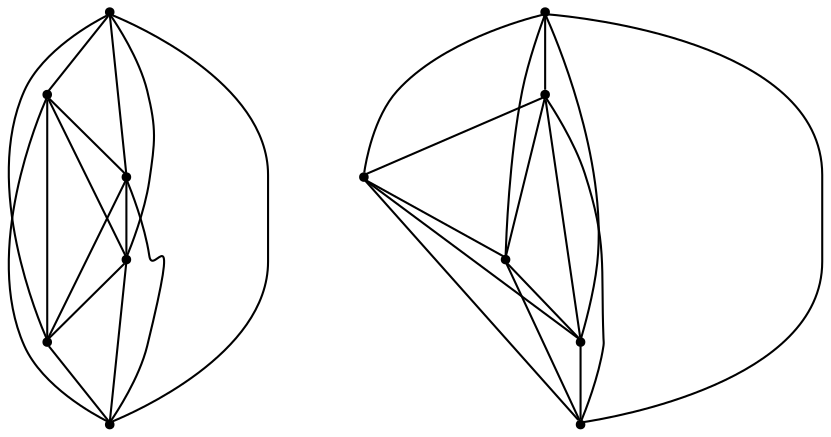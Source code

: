 graph {
  node [shape=point,comment="{\"directed\":false,\"doi\":\"10.1007/11618058_25\",\"figure\":\"4\"}"]

  v0 [pos="1537.9152298328488,547.8076299031575"]
  v1 [pos="1442.9059047965115,547.8076299031575"]
  v2 [pos="1347.8965479651163,547.8076299031575"]
  v3 [pos="1252.887222928779,547.8076299031575"]
  v4 [pos="1157.8820630450582,547.8076299031575"]
  v5 [pos="1065.8399323219476,547.8034337361653"]
  v6 [pos="599.9490915697675,472.36178716023755"]
  v7 [pos="397.80732762536337,353.7742932637532"]
  v8 [pos="228.3883181549782,466.3659413655598"]
  v9 [pos="596.2317405523256,646.8743006388345"]
  v10 [pos="397.03636105559593,770.8034515380858"]
  v11 [pos="226.5671488917151,646.2243398030598"]

  v11 -- v7 [id="-2",pos="226.5671488917151,646.2243398030598 397.80732762536337,353.7742932637532 397.80732762536337,353.7742932637532 397.80732762536337,353.7742932637532"]
  v11 -- v8 [id="-3",pos="226.5671488917151,646.2243398030598 228.3883181549782,466.3659413655598 228.3883181549782,466.3659413655598 228.3883181549782,466.3659413655598"]
  v11 -- v6 [id="-4",pos="226.5671488917151,646.2243398030598 599.9490915697675,472.36178716023755 599.9490915697675,472.36178716023755 599.9490915697675,472.36178716023755"]
  v8 -- v10 [id="-5",pos="228.3883181549782,466.3659413655598 397.03636105559593,770.8034515380858 397.03636105559593,770.8034515380858 397.03636105559593,770.8034515380858"]
  v10 -- v6 [id="-6",pos="397.03636105559593,770.8034515380858 599.9490915697675,472.36178716023755 599.9490915697675,472.36178716023755 599.9490915697675,472.36178716023755"]
  v10 -- v11 [id="-7",pos="397.03636105559593,770.8034515380858 226.5671488917151,646.2243398030598 226.5671488917151,646.2243398030598 226.5671488917151,646.2243398030598"]
  v10 -- v7 [id="-8",pos="397.03636105559593,770.8034515380858 397.80732762536337,353.7742932637532 397.80732762536337,353.7742932637532 397.80732762536337,353.7742932637532"]
  v7 -- v9 [id="-9",pos="397.80732762536337,353.7742932637532 596.2317405523256,646.8743006388345 596.2317405523256,646.8743006388345 596.2317405523256,646.8743006388345"]
  v7 -- v8 [id="-10",pos="397.80732762536337,353.7742932637532 228.3883181549782,466.3659413655598 228.3883181549782,466.3659413655598 228.3883181549782,466.3659413655598"]
  v9 -- v6 [id="-11",pos="596.2317405523256,646.8743006388345 599.9490915697675,472.36178716023755 599.9490915697675,472.36178716023755 599.9490915697675,472.36178716023755"]
  v9 -- v11 [id="-12",pos="596.2317405523256,646.8743006388345 226.5671488917151,646.2243398030598 226.5671488917151,646.2243398030598 226.5671488917151,646.2243398030598"]
  v9 -- v8 [id="-13",pos="596.2317405523256,646.8743006388345 228.3883181549782,466.3659413655598 228.3883181549782,466.3659413655598 228.3883181549782,466.3659413655598"]
  v9 -- v10 [id="-14",pos="596.2317405523256,646.8743006388345 397.03636105559593,770.8034515380858 397.03636105559593,770.8034515380858 397.03636105559593,770.8034515380858"]
  v6 -- v8 [id="-15",pos="599.9490915697675,472.36178716023755 228.3883181549782,466.3659413655598 228.3883181549782,466.3659413655598 228.3883181549782,466.3659413655598"]
  v6 -- v7 [id="-16",pos="599.9490915697675,472.36178716023755 397.80732762536337,353.7742932637532 397.80732762536337,353.7742932637532 397.80732762536337,353.7742932637532"]
  v5 -- v0 [id="-17",pos="1065.8399323219476,547.8034337361653 1069.569731104651,551.5076955159504 1069.569731104651,551.5076955159504 1069.569731104651,551.5076955159504 1073.2996729651163,555.2076975504556 1080.7552325581396,562.6077016194661 1090.1193859011628,568.5616811116536 1099.4753997093023,574.5159149169921 1110.7400072674418,579.0200551350911 1128.1765443313952,582.6076507568358 1145.613081395349,586.1993153889973 1169.2216751453489,588.8741811116536 1217.9682049418604,587.9576365152993 1266.714734738372,587.0408376057942 1340.5868640988372,582.541020711263 1398.1017078488371,575.2493540445962 1455.6124818313954,567.9576873779296 1496.7659702034885,557.8784942626952 1517.336355377907,552.8410593668618 1537.9152298328488,547.8076299031575 1537.9152298328488,547.8076299031575 1537.9152298328488,547.8076299031575"]
  v5 -- v4 [id="-18",pos="1065.8399323219476,547.8034337361653 1071.8201853197675,549.478530883789 1071.8201853197675,549.478530883789 1071.8201853197675,549.478530883789 1077.8046511627906,551.1534372965493 1089.7693859011629,554.5035044352212 1105.109738372093,554.5035044352212 1120.4458938953487,554.5035044352212 1139.1660610465117,551.1534372965493 1148.5219476744187,549.478530883789 1157.88203125,547.8033701578775 1148.5219476744187,549.478530883789 1148.5219476744187,549.478530883789 1157.8820630450582,547.8076299031575 1157.8820630450582,547.8076299031575 1157.8820630450582,547.8076299031575"]
  v3 -- v5 [id="-20",pos="1252.887222928779,547.8076299031575 1240.9850290697675,550.1575469970702 1240.9850290697675,550.1575469970702 1240.9850290697675,550.1575469970702 1229.0786700581396,552.5076548258462 1205.2700218023256,557.2076161702473 1181.8781431686045,559.7825368245442 1158.4862645348837,562.3577117919921 1135.51535247093,562.8075917561848 1116.2451308139534,560.4577382405598 1096.9749091569768,558.1076304117837 1081.4053779069768,552.957534790039 1073.624745639535,550.3785451253254 1065.8399323219476,547.8034337361653 1065.8399323219476,547.8034337361653 1065.8399323219476,547.8034337361653"]
  v3 -- v4 [id="-21",pos="1252.887222928779,547.8076299031575 1232.9668241279069,553.5867055257161 1232.9668241279069,553.5867055257161 1232.9668241279069,553.5867055257161 1213.046457122093,559.3700408935546 1173.205723110465,570.932642618815 1144.5170421511627,578.2616933186848 1115.824164244186,585.5909983317056 1098.2834665697674,588.6867523193358 1083.8390988372093,588.5158538818358 1069.3905341569766,588.3408864339192 1058.0426235465115,584.9076588948567 1049.786909520349,579.0576934814452 1041.5312590843023,573.2117970784504 1036.3719385901163,564.9575551350911 1034.479941860465,556.3617706298827 1032.5878815406977,547.7659861246743 1033.963144985465,538.8243357340493 1037.6972202034883,531.424331665039 1041.4270348837208,524.0243275960286 1047.5115279796512,518.1575775146483 1056.9632449127907,514.8825327555337 1066.4150254360466,511.6077423095702 1079.238226744186,510.90761820475245 1089.8069040697674,512.1242523193358 1100.3754542151162,513.3368174235025 1108.6896075581394,516.4534250895181 1116.090988372093,520.4202016194661 1123.4923691860465,524.386723836263 1129.9769077034885,529.1993459065754 1136.7865188953488,533.9033762613931 1143.6001998546512,538.6076609293618 1150.7390806686046,543.2076772054036 1157.8820630450582,547.8076299031575"]
  v2 -- v4 [id="-22",pos="1347.8965479651163,547.8076299031575 1316.7824127906977,555.990982055664 1316.7824127906977,555.990982055664 1316.7824127906977,555.990982055664 1285.6724745639535,564.1826629638671 1223.4484011627908,580.5617014567056 1177.2023619186045,590.2993520100911 1130.956195494186,600.0367482503254 1100.6922601744186,603.128433227539 1078.3339752906977,602.0951588948567 1055.9755632267443,601.0659535725911 1041.5312590843023,595.907719930013 1032.762945130814,587.6575469970702 1023.9904978197675,579.4035593668618 1020.8940406976744,568.057632446289 1019.6938408430233,558.0827077229817 1018.4894440406977,548.1075286865233 1019.1771075581395,539.511744181315 1020.210574127907,533.841069539388 1021.2441042877907,528.1660715738931 1022.615234375,525.4159291585286 1025.640788517442,520.9242502848306 1028.6621457122094,516.4368947347004 1033.3297238372093,510.2074940999348 1042.248046875,506.2285105387368 1051.1663699127907,502.24927266438795 1064.3355014534884,500.5201975504556 1076.8085755813954,501.04103088378895 1089.2859738372092,501.5575408935546 1101.063117732558,504.3285369873046 1110.4232013081396,508.6577097574868 1119.7790879360466,512.9909515380858 1126.7095203488373,518.8785552978514 1134.2151889534885,525.6618499755858 1141.7165334302326,532.4451446533202 1149.8013808139535,540.1243845621743 1153.8396075581395,543.9660390218098 1157.8820630450582,547.8076299031575 1157.8820630450582,547.8076299031575 1157.8820630450582,547.8076299031575"]
  v4 -- v1 [id="-24",pos="1157.8820630450582,547.8076299031575 1154.0146075581395,542.5785064697264 1154.0146075581395,542.5785064697264 1154.0146075581395,542.5785064697264 1150.1473110465115,537.3533884684243 1142.4124636627907,526.9034067789712 1133.6942587209303,518.0408477783202 1124.9759265988373,509.1785430908202 1115.274109738372,501.9034067789712 1102.4509084302326,497.0534006754556 1089.6319040697674,492.20339457193995 1073.6913880813954,489.77839152018214 1058.9677961482557,491.1617279052733 1044.240070857558,492.5492604573567 1030.7250726744187,497.74513244628895 1021.3150072674418,504.6616872151692 1011.9048782703488,511.57849629720045 1006.5997456395348,520.2159881591796 1004.1159156976744,530.3783416748046 1001.6363462936047,540.5450185139973 1001.9780159883721,552.2368113199868 1004.7327398255813,564.4410451253254 1007.4832667151163,576.6534169514973 1012.642523619186,589.3741607666014 1020.8940406976744,598.1408437093098 1029.1497547238373,606.9118499755858 1040.4977289244187,611.7242177327473 1056.3840025436045,614.6951039632161 1072.2702761627907,617.6659901936848 1092.6907158430233,618.7910715738931 1123.617387354651,616.8783823649087 1154.5521984011627,614.9659474690754 1195.9932412790697,610.0076039632161 1250.9577398255815,597.9910532633462 1305.926308139535,585.9742482503254 1374.414007994186,566.8908437093098 1408.6619912790698,557.3451995849608 1442.9059047965115,547.8033701578775 1408.6619912790698,557.3451995849608 1408.6619912790698,557.3451995849608 1442.9059047965115,547.8076299031575 1442.9059047965115,547.8076299031575 1442.9059047965115,547.8076299031575"]
  v2 -- v1 [id="-30",pos="1347.8965479651163,547.8076299031575 1327.684429505814,523.1199900309243 1327.684429505814,523.1199900309243 1327.684429505814,523.1199900309243 1307.4723110465115,498.4325408935546 1267.0482013081396,449.05764261881495 1213.7632449127907,415.16596476236964 1160.4700218023256,381.2742869059243 1094.3243459302325,362.8617604573567 1033.9714752906978,363.257598876953 973.6186046511627,363.64924112955714 919.0709393168604,382.84924825032545 884.193668241279,414.5909627278645 849.3163335755814,446.3284810384114 834.1176598837209,490.60757954915357 831.4046511627907,541.3326263427733 828.6875090843023,592.0576731363931 838.4601017441861,649.2242177327473 859.7932503633721,687.7201080322264 881.1180686773256,726.2076059977212 914.0033793604651,746.02419535319 958.0781976744186,753.8743336995442 1002.1530795784884,761.7242177327473 1057.413335755814,757.6076507568358 1112.3194585755814,745.0450897216796 1167.2254542151163,732.4784596761067 1221.7730559593024,711.4701588948567 1276.8124636627906,677.1910349527993 1331.851871366279,642.9075876871743 1387.3788880813954,595.3576405843098 1415.1424600290698,571.5783437093098 1442.9059047965115,547.8033701578775 1415.1424600290698,571.5783437093098 1415.1424600290698,571.5783437093098 1442.9059047965115,547.8076299031575 1442.9059047965115,547.8076299031575 1442.9059047965115,547.8076299031575"]
  v1 -- v0 [id="-32",pos="1442.9059047965115,547.8076299031575 1420.5059047965117,518.8284556070962 1420.5059047965117,518.8284556070962 1420.5059047965117,518.8284556070962 1398.110101744186,489.8534138997395 1353.310101744186,431.90345764160145 1288.214680232558,384.15349324544263 1223.1150617732558,336.40340169270826 1137.7158248546511,298.85342915852846 1051.1955577761628,287.89927164713527 964.6794240552325,276.9451141357421 877.0423237645349,292.59096781412745 818.2438499273255,329.92006937662745 759.4454396802325,367.2451019287108 729.4898528343023,426.2575785319009 715.6289244186047,490.85756937662745 701.7680595930233,555.4533640543618 704.0017896075582,625.6409962972004 723.230359738372,686.8826548258462 742.458929869186,748.1243133544921 778.6740098110465,800.4283905029296 835.0095112645349,830.6077321370442 891.3491460755814,860.7784271240233 967.8050054505813,868.8243865966796 1054.3252725290697,853.6243438720702 1140.8456031976743,838.4243011474608 1237.421820494186,799.9825795491536 1319.6996729651162,745.1368967692056 1401.973328488372,690.2909596761067 1469.9442950581395,619.0491994222004 1503.9297783430231,583.4242502848306 1537.915261627907,547.8033701578775 1503.9297783430231,583.4242502848306 1503.9297783430231,583.4242502848306 1537.9152298328488,547.8076299031575 1537.9152298328488,547.8076299031575 1537.9152298328488,547.8076299031575"]
  v5 -- v2 [id="-34",pos="1065.8399323219476,547.8034337361653 1073.399636627907,551.0575612386067 1073.399636627907,551.0575612386067 1073.399636627907,551.0575612386067 1080.9552870639534,554.3076833089192 1096.0747274709302,560.8076731363931 1108.3603379360466,564.2826080322264 1120.6459484011627,567.7575429280598 1130.1101925872092,568.2076772054036 1142.945984738372,568.8866933186848 1155.7858466569767,569.5618947347004 1172.0013263081396,570.4619089762368 1206.7244549418604,566.9867197672525 1241.4433866279069,563.5117848714192 1294.6699672965117,555.6575775146483 1321.2833212209302,551.7284393310546 1347.8965479651163,547.8033701578775 1321.2833212209302,551.7284393310546 1321.2833212209302,551.7284393310546 1347.8965479651163,547.8076299031575 1347.8965479651163,547.8076299031575 1347.8965479651163,547.8076299031575"]
  v2 -- v3 [id="-36",pos="1347.8965479651163,547.8076299031575 1331.2309774709302,561.3241831461587 1331.2309774709302,561.3241831461587 1331.2309774709302,561.3241831461587 1314.5654069767443,574.8409271240233 1281.2258720930233,601.8825531005858 1243.4104832848836,622.6243336995442 1205.5908975290697,643.3617909749348 1163.2871911337209,657.8075408935546 1125.7426962209302,665.6617482503254 1088.1982013081395,673.520024617513 1055.4129814680232,674.7908274332681 1030.2374636627908,669.8617299397786 1005.0619458575582,664.9367014567056 987.4961936773256,653.811772664388 975.339734738372,638.3909861246743 963.1833393895349,622.9701995849608 956.4445675872092,603.2492319742837 952.3854832848837,585.3076934814452 948.3263989825581,567.3659006754556 946.9511355377907,551.2076059977212 947.8096656976744,536.9325002034504 948.6681322674418,522.6617177327473 951.7645257994186,510.2825164794921 959.0450853924418,497.77844746907545 966.3213844476744,485.27425130208326 977.7860465116279,472.645060221354 998.9399981831396,464.5618438720702 1020.0938862645348,456.48256937662745 1050.9329941860465,452.94926961263013 1077.358757267442,454.62430318196607 1103.7845203488373,456.2951405843098 1125.796875,463.1743113199868 1147.6343568313953,472.97426859537745 1169.4759084302325,482.7742258707681 1191.1424600290698,495.4952239990233 1208.6581031976743,508.4575653076171 1226.1698037790698,521.4117685953775 1239.5305959302325,534.6075693766275 1246.210992005814,541.2075042724608 1252.887222928779,547.8076299031575 1252.887222928779,547.8076299031575 1252.887222928779,547.8076299031575"]
  v4 -- v0 [id="-39",pos="1157.8820630450582,547.8076299031575 1154.218859011628,538.5158538818358 1150.5514898255815,529.2242685953775 1141.7415879360465,518.4993743896483 1132.9273619186047,507.7742258707681 1118.9623364825582,495.6160227457681 1101.3923873546512,488.63677978515614 1083.8266351744187,481.65766398111964 1062.6560228924418,479.8534393310546 1044.4109375,482.55767822265614 1026.165852107558,485.25759379068995 1010.8546875,492.4617767333983 1001.2321039244185,502.30751037597645 991.609456758721,512.149175008138 987.6795239825582,524.6242523193358 986.9210846656977,538.9451344807942 986.1584484011628,553.2700856526692 988.5672420058139,569.4283803304036 995.0475835755814,584.39089457194 1001.5237917877906,599.3577321370442 1012.0757449127907,613.120142618815 1031.3085119912791,621.7660268147786 1050.537082122093,630.4159800211587 1078.4423328488372,633.9494069417317 1126.405305232558,632.565943400065 1174.372601744186,631.1784108479817 1242.389480377907,624.8742421468098 1314.3153706395349,609.9241892496743 1386.2453306686045,594.9784596761067 1462.0761627906977,571.3909149169921 1499.9999091569766,559.5991770426431 1537.915261627907,547.8033701578775 1499.9999091569766,559.5991770426431 1499.9999091569766,559.5991770426431 1537.9152298328488,547.8076299031575 1537.9152298328488,547.8076299031575 1537.9152298328488,547.8076299031575"]
  v2 -- v0 [id="-41",pos="1347.8965479651163,547.8076299031575 1341.649582122093,538.2076263427733 1341.649582122093,538.2076263427733 1341.649582122093,538.2076263427733 1335.4026162790697,528.6075592041014 1322.9043604651163,509.4076792399087 1308.0975290697675,489.44931030273426 1293.2947674418604,469.4909413655598 1276.1749091569768,448.7743377685546 1253.1998001453487,427.1575927734374 1230.2246911337209,405.54097493489576 1201.394331395349,383.02434285481763 1154.8690043604652,365.0618235270181 1108.339480377907,347.10756937662745 1044.110855741279,333.70755513509107 985.4499909156976,339.1660054524739 926.7848655523255,344.62839762369777 873.6958303052326,368.94925435384107 841.614871002907,409.6492767333983 809.5381086482558,450.35349527994777 798.4818859011627,507.44107564290357 796.5523074127907,552.6452382405598 794.6311228197675,597.8534698486327 801.8366460755814,631.1784108479817 810.8466660610464,660.678482055664 819.8566860465116,690.1785532633462 830.6670058139534,715.8535003662108 849.2829487645349,737.3910268147786 867.8989553052326,758.9285532633462 894.316324491279,776.3367970784504 938.8579578488371,784.457524617513 983.3953942587209,792.5741831461587 1046.0570948401162,791.3992563883462 1107.5434593023256,779.9826304117837 1169.0340843023255,768.5660044352212 1229.3495639534883,746.9033559163411 1300.8795421511627,706.4993540445962 1372.413590116279,666.0950978597004 1455.1623909883722,606.949234008789 1496.536664244186,577.3743947347004 1537.915261627907,547.8033701578775 1496.536664244186,577.3743947347004 1496.536664244186,577.3743947347004 1537.9152298328488,547.8076299031575 1537.9152298328488,547.8076299031575 1537.9152298328488,547.8076299031575"]
  v3 -- v0 [id="-43",pos="1252.887222928779,547.8076299031575 1249.832449127907,540.970230102539 1249.832449127907,540.970230102539 1249.832449127907,540.970230102539 1246.7694404069766,534.1325124104817 1240.6557594476744,520.4619089762368 1226.8448764534883,503.74514261881495 1213.0339934593023,487.03257242838527 1191.52578125,467.27422078450513 1161.8827398255814,450.9993235270181 1132.2356286337208,434.7242991129556 1094.457757994186,421.9409942626952 1055.250445130814,419.0493265787759 1016.0431322674418,416.1576588948567 975.4189680232558,423.1534322102864 948.6806595203489,439.136759440104 921.9423510174419,455.1158905029296 909.0899618459302,480.0825754801431 902.6512082122093,505.2575429280598 896.2083848110465,530.4368336995442 896.1750635901162,555.8244069417317 901.1384629360465,585.7908884684243 906.0977289244186,615.7576243082681 916.0537154796511,650.2991994222004 938.307839752907,675.1827239990233 960.562027616279,700.0659942626952 995.1100926598837,715.28689066569 1041.081168241279,719.3866729736327 1087.0479832848837,723.4826405843098 1144.4337390988371,716.4574940999348 1229.1453125,686.0075632731118 1313.8526889534883,655.557632446289 1425.8860101744185,601.6783396402993 1481.8964389534883,574.740982055664 1537.9152298328488,547.8076299031575 1537.9152298328488,547.8076299031575 1537.9152298328488,547.8076299031575"]
  v5 -- v1 [id="-38",pos="1065.8399323219476,547.8034337361653 1073.8497274709302,553.0826568603514 1073.8497274709302,553.0826568603514 1073.8497274709302,553.0826568603514 1081.8553415697675,558.3576202392577 1097.8750908430231,568.9159393310546 1123.4506540697673,574.1909027099608 1149.0262172965115,579.4742584228514 1184.1619186046512,579.4742584228514 1238.0093931686047,574.9368031819661 1291.8569949127907,570.3993479410806 1364.4121729651163,561.3285064697264 1400.6896984011628,556.7910512288411 1436.9673510174418,552.2576649983723 1400.6896984011628,556.7910512288411 1400.6896984011628,556.7910512288411 1442.9059047965115,547.8076299031575 1442.9059047965115,547.8076299031575 1442.9059047965115,547.8076299031575"]
  v3 -- v1 [id="-40",pos="1252.887222928779,547.8076299031575 1248.2989098837209,540.9575144449868 1248.2989098837209,540.9575144449868 1248.2989098837209,540.9575144449868 1243.7105014534884,534.1075897216796 1234.5296148255813,520.4158782958983 1214.0674600290697,502.6200612386067 1193.605305232558,484.8201751708983 1161.8578125,462.91592915852857 1126.3137354651162,450.17433166503895 1090.7653343023255,437.4326070149739 1051.41640625,433.8575998942056 1015.6430868459303,440.5367533365884 979.8697674418604,447.2159067789712 947.6679233284883,464.1534169514973 933.6153343023256,495.1618194580077 919.5668786337209,526.1742909749348 923.6634811046512,571.2576548258462 931.8608194040697,603.7535349527993 940.0623546511628,636.2450917561848 952.360492369186,656.1534881591796 969.6345566860465,670.4952239990233 986.9085574127906,684.8410288492837 1009.1627452761628,693.6242421468098 1047.0239189680233,695.7993825276692 1084.8809593023257,697.9742685953775 1138.3493095930232,693.5451507568358 1205.9410247093024,668.5242970784504 1273.5327398255813,643.4950510660806 1355.2521438953488,597.8743235270181 1396.109683866279,575.0659942626952 1436.9673510174418,552.2576649983723 1396.109683866279,575.0659942626952 1396.109683866279,575.0659942626952 1442.9059047965115,547.8076299031575 1442.9059047965115,547.8076299031575 1442.9059047965115,547.8076299031575"]
}